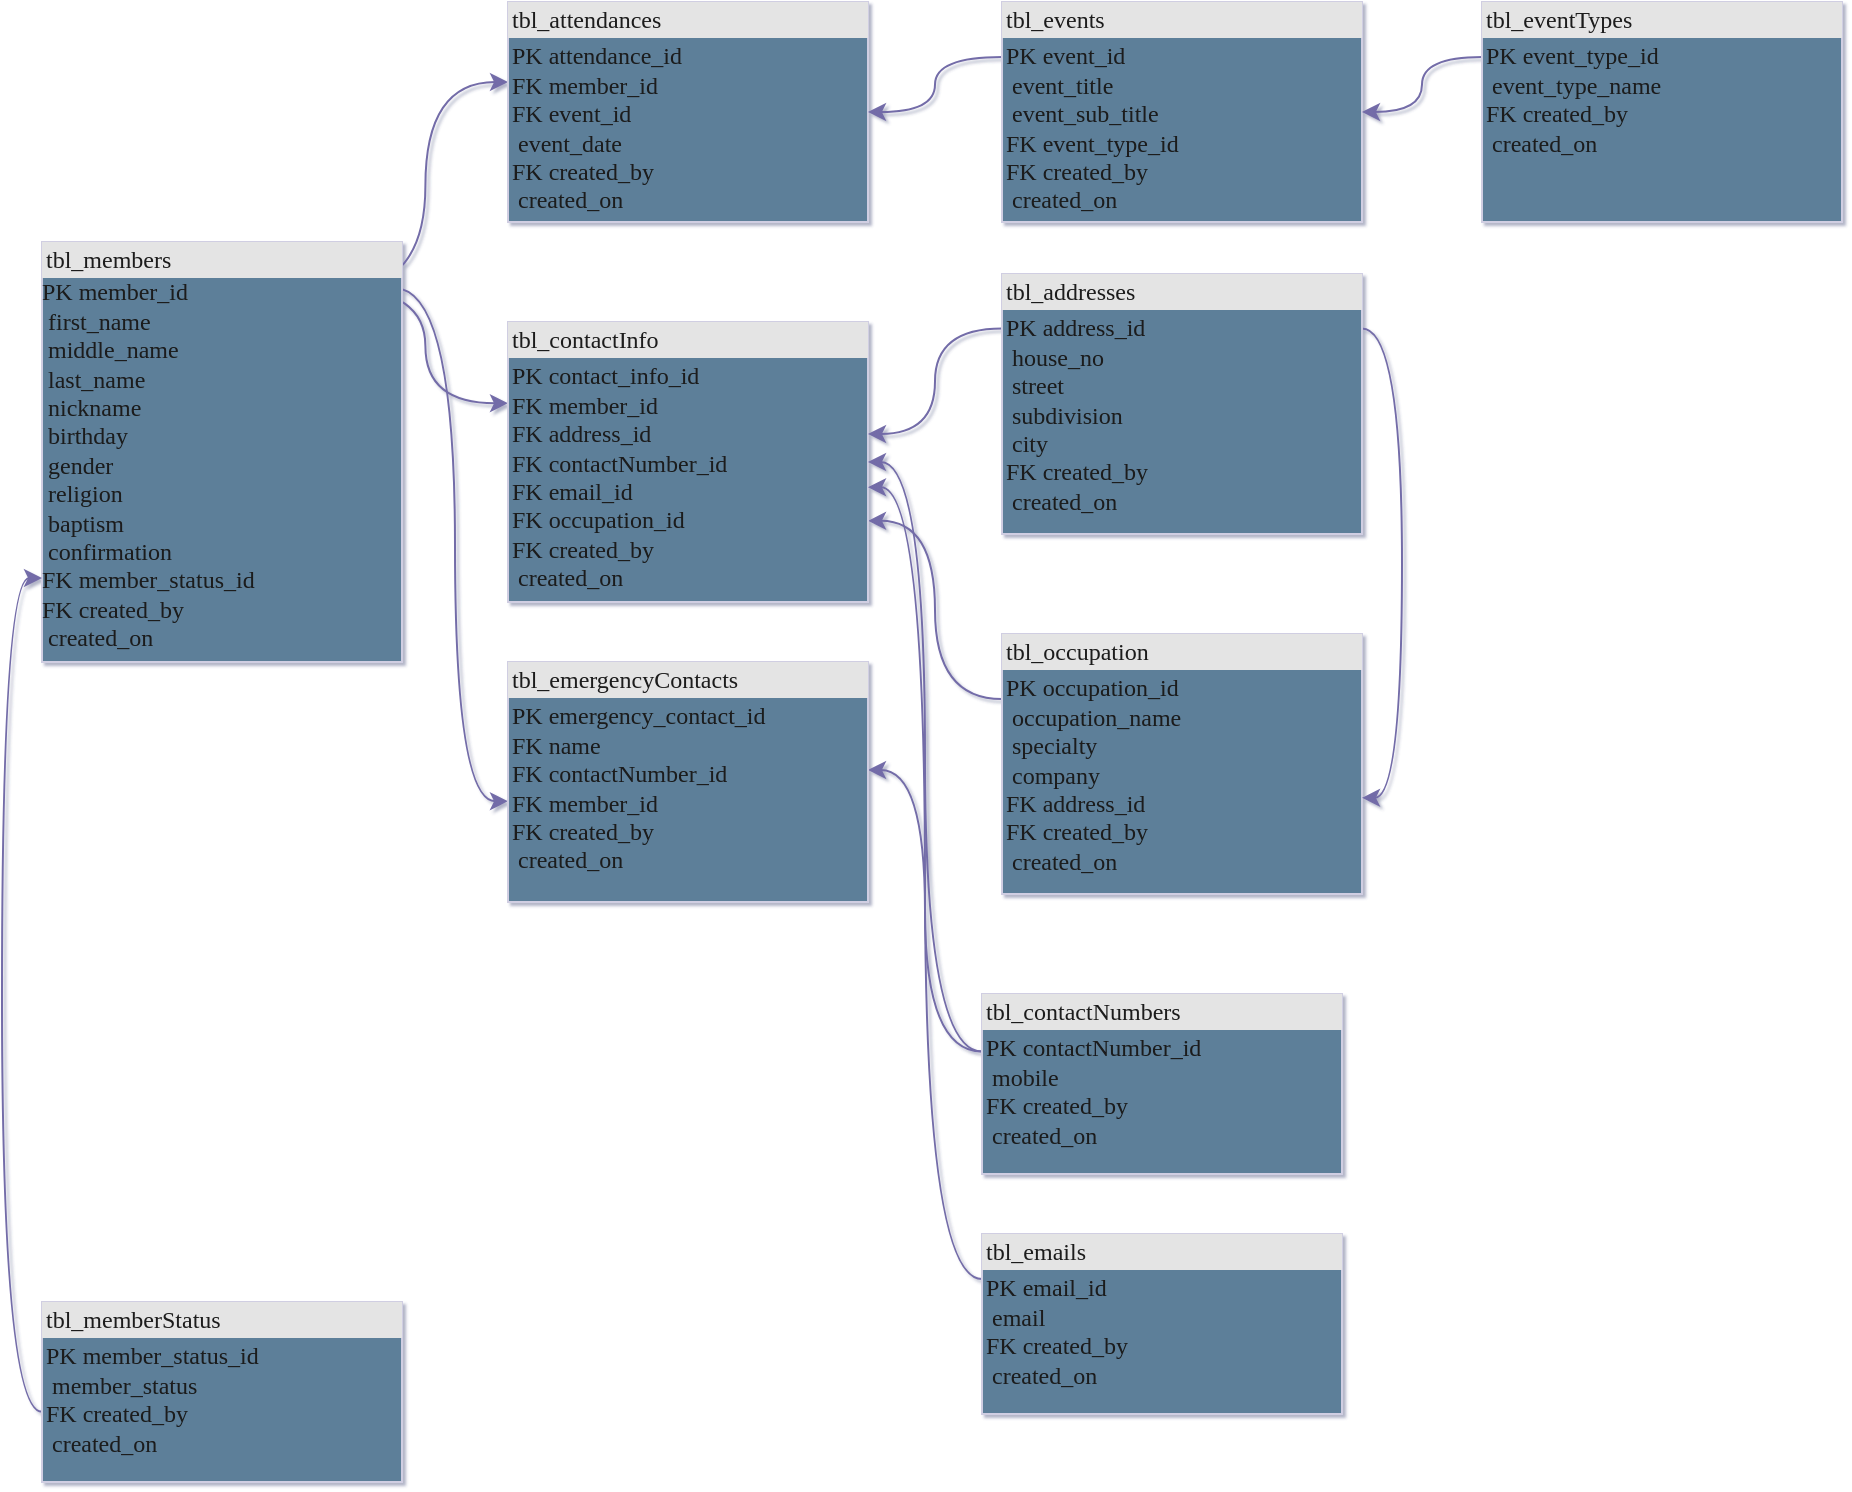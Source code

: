 <mxfile version="21.1.2" type="github">
  <diagram id="MBzh1KAzN3Y1buwNM6IH" name="Page-1">
    <mxGraphModel dx="1620" dy="927" grid="1" gridSize="10" guides="1" tooltips="1" connect="1" arrows="1" fold="1" page="1" pageScale="1" pageWidth="1100" pageHeight="850" background="none" math="0" shadow="1">
      <root>
        <mxCell id="0" />
        <mxCell id="1" parent="0" />
        <mxCell id="3CN4i4FmLzeHz4VsIxxE-7" style="edgeStyle=orthogonalEdgeStyle;rounded=0;orthogonalLoop=1;jettySize=auto;html=1;exitX=0.98;exitY=0.11;exitDx=0;exitDy=0;exitPerimeter=0;entryX=0;entryY=0.364;entryDx=0;entryDy=0;entryPerimeter=0;labelBackgroundColor=none;strokeColor=#736CA8;fontColor=default;curved=1;" parent="1" target="2ed32ef02a7f4228-11" edge="1">
          <mxGeometry relative="1" as="geometry">
            <mxPoint x="189.4" y="183.1" as="sourcePoint" />
          </mxGeometry>
        </mxCell>
        <mxCell id="3CN4i4FmLzeHz4VsIxxE-13" style="edgeStyle=orthogonalEdgeStyle;rounded=0;orthogonalLoop=1;jettySize=auto;html=1;exitX=0.98;exitY=0.11;exitDx=0;exitDy=0;exitPerimeter=0;entryX=0;entryY=0.29;entryDx=0;entryDy=0;entryPerimeter=0;labelBackgroundColor=none;strokeColor=#736CA8;fontColor=default;curved=1;" parent="1" target="2ed32ef02a7f4228-8" edge="1">
          <mxGeometry relative="1" as="geometry">
            <mxPoint x="189.4" y="183.1" as="sourcePoint" />
          </mxGeometry>
        </mxCell>
        <mxCell id="3CN4i4FmLzeHz4VsIxxE-20" style="edgeStyle=orthogonalEdgeStyle;rounded=0;orthogonalLoop=1;jettySize=auto;html=1;exitX=0.98;exitY=0.11;exitDx=0;exitDy=0;exitPerimeter=0;entryX=0;entryY=0.58;entryDx=0;entryDy=0;entryPerimeter=0;labelBackgroundColor=none;strokeColor=#736CA8;fontColor=default;curved=1;" parent="1" source="2ed32ef02a7f4228-1" target="3CN4i4FmLzeHz4VsIxxE-6" edge="1">
          <mxGeometry relative="1" as="geometry" />
        </mxCell>
        <mxCell id="2ed32ef02a7f4228-1" value="&lt;div style=&quot;box-sizing:border-box;width:100%;background:#e4e4e4;padding:2px;&quot;&gt;tbl_members&lt;/div&gt;PK&lt;span style=&quot;white-space: pre;&quot;&gt; &lt;/span&gt;member_id&lt;br&gt;&lt;span style=&quot;white-space: pre;&quot;&gt; &lt;/span&gt;first_name&lt;br&gt;&lt;span style=&quot;white-space: pre;&quot;&gt; &lt;/span&gt;middle_name&lt;br&gt;&lt;span style=&quot;white-space: pre;&quot;&gt; &lt;/span&gt;last_name&lt;br&gt;&lt;span style=&quot;white-space: pre;&quot;&gt; &lt;/span&gt;nickname&lt;br&gt;&lt;span style=&quot;white-space: pre;&quot;&gt; &lt;/span&gt;birthday&lt;br&gt;&lt;span style=&quot;white-space: pre;&quot;&gt; &lt;/span&gt;gender&lt;br&gt;&lt;span style=&quot;white-space: pre;&quot;&gt; &lt;/span&gt;religion&lt;br&gt;&lt;span style=&quot;white-space: pre;&quot;&gt; &lt;/span&gt;baptism&lt;br&gt;&lt;span style=&quot;white-space: pre;&quot;&gt; &lt;/span&gt;confirmation&lt;br&gt;FK&lt;span style=&quot;white-space: pre;&quot;&gt; &lt;/span&gt;member_status_id&lt;br&gt;&lt;span style=&quot;white-space: pre;&quot;&gt;FK&lt;span style=&quot;white-space: pre;&quot;&gt; &lt;/span&gt;created_by&lt;br&gt;&lt;span style=&quot;white-space: pre;&quot;&gt; &lt;/span&gt;created_on &lt;/span&gt;" style="verticalAlign=top;align=left;overflow=fill;html=1;rounded=0;shadow=0;comic=0;labelBackgroundColor=none;strokeWidth=1;fontFamily=Verdana;fontSize=12;points=[[0,0,0,0,0],[0,0.11,0,0,0],[0,0.8,0,0,0],[0,0.88,0,0,0],[0,1,0,0,0],[0.25,0,0,0,0],[0.25,1,0,0,0],[0.5,0,0,0,0],[0.5,1,0,0,0],[0.75,0,0,0,0],[0.75,1,0,0,0],[0.98,0.11,0,0,0],[1,0,0,0,0],[1,0.8,0,0,0],[1,0.88,0,0,0],[1,1,0,0,0]];fillColor=#5D7F99;strokeColor=#D0CEE2;fontColor=#1A1A1A;" parent="1" vertex="1">
          <mxGeometry x="40" y="160" width="180" height="210" as="geometry" />
        </mxCell>
        <mxCell id="3CN4i4FmLzeHz4VsIxxE-18" style="edgeStyle=orthogonalEdgeStyle;rounded=0;orthogonalLoop=1;jettySize=auto;html=1;exitX=0;exitY=0.25;exitDx=0;exitDy=0;entryX=1;entryY=0.71;entryDx=0;entryDy=0;entryPerimeter=0;labelBackgroundColor=none;strokeColor=#736CA8;fontColor=default;curved=1;" parent="1" source="2ed32ef02a7f4228-2" target="2ed32ef02a7f4228-8" edge="1">
          <mxGeometry relative="1" as="geometry" />
        </mxCell>
        <mxCell id="2ed32ef02a7f4228-2" value="&lt;div style=&quot;box-sizing: border-box ; width: 100% ; background: #e4e4e4 ; padding: 2px&quot;&gt;tbl_occupation&lt;/div&gt;&lt;table style=&quot;width: 100% ; font-size: 1em&quot; cellpadding=&quot;2&quot; cellspacing=&quot;0&quot;&gt;&lt;tbody&gt;&lt;tr&gt;&lt;td&gt;PK&lt;span style=&quot;white-space: pre;&quot;&gt; &lt;/span&gt;occupation_id&lt;br&gt;&lt;span style=&quot;white-space: pre;&quot;&gt; &lt;/span&gt;occupation_name&lt;br&gt;&lt;span style=&quot;white-space: pre;&quot;&gt; &lt;/span&gt;specialty&lt;br&gt;&lt;span style=&quot;white-space: pre;&quot;&gt; &lt;/span&gt;company&lt;br&gt;FK&lt;span style=&quot;white-space: pre;&quot;&gt; &lt;/span&gt;address_id&lt;br&gt;FK&lt;span style=&quot;white-space: pre;&quot;&gt; &lt;/span&gt;created_by&lt;br&gt;&lt;span style=&quot;white-space: pre;&quot;&gt; &lt;/span&gt;created_on&lt;br&gt;&lt;/td&gt;&lt;td&gt;&lt;/td&gt;&lt;/tr&gt;&lt;/tbody&gt;&lt;/table&gt;" style="verticalAlign=top;align=left;overflow=fill;html=1;rounded=0;shadow=0;comic=0;labelBackgroundColor=none;strokeWidth=1;fontFamily=Verdana;fontSize=12;fillColor=#5D7F99;strokeColor=#D0CEE2;fontColor=#1A1A1A;" parent="1" vertex="1">
          <mxGeometry x="520" y="356" width="180" height="130" as="geometry" />
        </mxCell>
        <mxCell id="3CN4i4FmLzeHz4VsIxxE-8" style="edgeStyle=orthogonalEdgeStyle;rounded=0;orthogonalLoop=1;jettySize=auto;html=1;exitX=0;exitY=0.61;exitDx=0;exitDy=0;exitPerimeter=0;entryX=0;entryY=0.8;entryDx=0;entryDy=0;entryPerimeter=0;labelBackgroundColor=none;strokeColor=#736CA8;fontColor=default;curved=1;" parent="1" source="2ed32ef02a7f4228-5" target="2ed32ef02a7f4228-1" edge="1">
          <mxGeometry relative="1" as="geometry" />
        </mxCell>
        <mxCell id="2ed32ef02a7f4228-5" value="&lt;div style=&quot;box-sizing:border-box;width:100%;background:#e4e4e4;padding:2px;&quot;&gt;tbl_memberStatus&lt;/div&gt;&lt;table style=&quot;width:100%;font-size:1em;&quot; cellpadding=&quot;2&quot; cellspacing=&quot;0&quot;&gt;&lt;tbody&gt;&lt;tr&gt;&lt;td&gt;PK&lt;span style=&quot;white-space: pre;&quot;&gt; &lt;/span&gt;member_status_id&lt;br&gt;&lt;span style=&quot;white-space: pre;&quot;&gt; &lt;/span&gt;member_status&lt;br&gt;FK&lt;span style=&quot;white-space: pre;&quot;&gt; &lt;/span&gt;created_by&lt;br&gt;&lt;span style=&quot;white-space: pre;&quot;&gt; &lt;/span&gt;created_on&lt;br&gt;&lt;/td&gt;&lt;td&gt;&lt;/td&gt;&lt;/tr&gt;&lt;/tbody&gt;&lt;/table&gt;" style="verticalAlign=top;align=left;overflow=fill;html=1;rounded=0;shadow=0;comic=0;labelBackgroundColor=none;strokeWidth=1;fontFamily=Verdana;fontSize=12;points=[[0,0,0,0,0],[0,0.28,0,0,0],[0,0.61,0,0,0],[0,0.75,0,0,0],[0,1,0,0,0],[0.25,0,0,0,0],[0.25,1,0,0,0],[0.5,0,0,0,0],[0.5,1,0,0,0],[0.75,0,0,0,0],[0.75,1,0,0,0],[1,0,0,0,0],[1,0.25,0,0,0],[1,0.61,0,0,0],[1,0.75,0,0,0],[1,1,0,0,0]];fillColor=#5D7F99;strokeColor=#D0CEE2;fontColor=#1A1A1A;" parent="1" vertex="1">
          <mxGeometry x="40" y="690" width="180" height="90" as="geometry" />
        </mxCell>
        <mxCell id="2ed32ef02a7f4228-8" value="&lt;div style=&quot;box-sizing: border-box ; width: 100% ; background: #e4e4e4 ; padding: 2px&quot;&gt;tbl_contactInfo&lt;/div&gt;&lt;table style=&quot;width: 100% ; font-size: 1em&quot; cellpadding=&quot;2&quot; cellspacing=&quot;0&quot;&gt;&lt;tbody&gt;&lt;tr&gt;&lt;td&gt;PK&lt;span style=&quot;white-space: pre;&quot;&gt; &lt;/span&gt;contact_info_id&lt;br&gt;FK&lt;span style=&quot;white-space: pre;&quot;&gt; &lt;/span&gt;member_id&lt;br&gt;FK&lt;span style=&quot;white-space: pre;&quot;&gt; &lt;/span&gt;address_id&lt;br&gt;FK&lt;span style=&quot;white-space: pre;&quot;&gt; &lt;/span&gt;contactNumber_id&lt;br&gt;FK&lt;span style=&quot;white-space: pre;&quot;&gt; &lt;/span&gt;email_id&lt;br&gt;FK&lt;span style=&quot;white-space: pre;&quot;&gt; &lt;/span&gt;occupation_id&lt;br&gt;FK&lt;span style=&quot;white-space: pre;&quot;&gt; &lt;/span&gt;created_by&lt;br&gt;&lt;span style=&quot;white-space: pre;&quot;&gt; &lt;/span&gt;created_on&lt;br&gt;&lt;/td&gt;&lt;td&gt;&lt;/td&gt;&lt;/tr&gt;&lt;/tbody&gt;&lt;/table&gt;" style="verticalAlign=top;align=left;overflow=fill;html=1;rounded=0;shadow=0;comic=0;labelBackgroundColor=none;strokeWidth=1;fontFamily=Verdana;fontSize=12;points=[[0,0,0,0,0],[0,0.2,0,0,0],[0,0.29,0,0,0],[0,0.4,0,0,0],[0,0.5,0,0,0],[0,0.59,0,0,0],[0,0.71,0,0,0],[0,0.82,0,0,0],[0,1,0,0,0],[0.25,0,0,0,0],[0.25,1,0,0,0],[0.5,0,0,0,0],[0.5,1,0,0,0],[0.75,0,0,0,0],[0.75,1,0,0,0],[1,0,0,0,0],[1,0.2,0,0,0],[1,0.29,0,0,0],[1,0.4,0,0,0],[1,0.5,0,0,0],[1,0.59,0,0,0],[1,0.71,0,0,0],[1,0.82,0,0,0],[1,1,0,0,0]];fillColor=#5D7F99;strokeColor=#D0CEE2;fontColor=#1A1A1A;" parent="1" vertex="1">
          <mxGeometry x="273" y="200" width="180" height="140" as="geometry" />
        </mxCell>
        <mxCell id="2ed32ef02a7f4228-11" value="&lt;div style=&quot;box-sizing:border-box;width:100%;background:#e4e4e4;padding:2px;&quot;&gt;tbl_attendances&lt;/div&gt;&lt;table style=&quot;width:100%;font-size:1em;&quot; cellpadding=&quot;2&quot; cellspacing=&quot;0&quot;&gt;&lt;tbody&gt;&lt;tr&gt;&lt;td&gt;PK&lt;span style=&quot;white-space: pre;&quot;&gt; &lt;/span&gt;attendance_id&lt;br&gt;FK&lt;span style=&quot;white-space: pre;&quot;&gt; &lt;/span&gt;member_id&lt;br&gt;FK&lt;span style=&quot;white-space: pre;&quot;&gt; &lt;/span&gt;event_id&lt;br&gt;&lt;span style=&quot;white-space: pre;&quot;&gt; &lt;/span&gt;event_date&lt;br&gt;FK&lt;span style=&quot;white-space: pre;&quot;&gt; &lt;/span&gt;created_by&lt;br&gt;&lt;span style=&quot;white-space: pre;&quot;&gt; &lt;/span&gt;created_on&lt;br&gt;&lt;/td&gt;&lt;td&gt;&lt;/td&gt;&lt;/tr&gt;&lt;/tbody&gt;&lt;/table&gt;" style="verticalAlign=top;align=left;overflow=fill;html=1;rounded=0;shadow=0;comic=0;labelBackgroundColor=none;strokeWidth=1;fontFamily=Verdana;fontSize=12;fillColor=#5D7F99;strokeColor=#D0CEE2;fontColor=#1A1A1A;" parent="1" vertex="1">
          <mxGeometry x="273" y="40" width="180" height="110" as="geometry" />
        </mxCell>
        <mxCell id="3CN4i4FmLzeHz4VsIxxE-11" style="edgeStyle=orthogonalEdgeStyle;rounded=0;orthogonalLoop=1;jettySize=auto;html=1;exitX=0;exitY=0.25;exitDx=0;exitDy=0;labelBackgroundColor=none;strokeColor=#736CA8;fontColor=default;curved=1;" parent="1" source="3CN4i4FmLzeHz4VsIxxE-1" target="2ed32ef02a7f4228-11" edge="1">
          <mxGeometry relative="1" as="geometry" />
        </mxCell>
        <mxCell id="3CN4i4FmLzeHz4VsIxxE-1" value="&lt;div style=&quot;box-sizing:border-box;width:100%;background:#e4e4e4;padding:2px;&quot;&gt;tbl_events&lt;/div&gt;&lt;table style=&quot;width:100%;font-size:1em;&quot; cellpadding=&quot;2&quot; cellspacing=&quot;0&quot;&gt;&lt;tbody&gt;&lt;tr&gt;&lt;td&gt;PK&lt;span style=&quot;white-space: pre;&quot;&gt; &lt;/span&gt;event_id&lt;br&gt;&lt;span style=&quot;white-space: pre;&quot;&gt; &lt;/span&gt;event_title&lt;br&gt;&lt;span style=&quot;white-space: pre;&quot;&gt; &lt;/span&gt;event_sub_title&lt;br&gt;FK&lt;span style=&quot;white-space: pre;&quot;&gt; &lt;/span&gt;event_type_id&lt;br&gt;FK&lt;span style=&quot;white-space: pre;&quot;&gt; &lt;/span&gt;created_by&lt;br&gt;&lt;span style=&quot;white-space: pre;&quot;&gt; &lt;/span&gt;created_on&lt;br&gt;&lt;/td&gt;&lt;td&gt;&lt;/td&gt;&lt;/tr&gt;&lt;/tbody&gt;&lt;/table&gt;" style="verticalAlign=top;align=left;overflow=fill;html=1;rounded=0;shadow=0;comic=0;labelBackgroundColor=none;strokeWidth=1;fontFamily=Verdana;fontSize=12;fillColor=#5D7F99;strokeColor=#D0CEE2;fontColor=#1A1A1A;" parent="1" vertex="1">
          <mxGeometry x="520" y="40" width="180" height="110" as="geometry" />
        </mxCell>
        <mxCell id="3CN4i4FmLzeHz4VsIxxE-12" style="edgeStyle=orthogonalEdgeStyle;rounded=0;orthogonalLoop=1;jettySize=auto;html=1;exitX=0;exitY=0.25;exitDx=0;exitDy=0;labelBackgroundColor=none;strokeColor=#736CA8;fontColor=default;curved=1;" parent="1" source="3CN4i4FmLzeHz4VsIxxE-2" target="3CN4i4FmLzeHz4VsIxxE-1" edge="1">
          <mxGeometry relative="1" as="geometry" />
        </mxCell>
        <mxCell id="3CN4i4FmLzeHz4VsIxxE-2" value="&lt;div style=&quot;box-sizing:border-box;width:100%;background:#e4e4e4;padding:2px;&quot;&gt;tbl_eventTypes&lt;/div&gt;&lt;table style=&quot;width:100%;font-size:1em;&quot; cellpadding=&quot;2&quot; cellspacing=&quot;0&quot;&gt;&lt;tbody&gt;&lt;tr&gt;&lt;td&gt;PK&lt;span style=&quot;white-space: pre;&quot;&gt; &lt;/span&gt;event_type_id&lt;br&gt;&lt;span style=&quot;white-space: pre;&quot;&gt; &lt;/span&gt;event_type_name&lt;br&gt;FK&lt;span style=&quot;white-space: pre;&quot;&gt; &lt;/span&gt;created_by&lt;br&gt;&lt;span style=&quot;white-space: pre;&quot;&gt; &lt;/span&gt;created_on&lt;br&gt;&lt;/td&gt;&lt;td&gt;&lt;/td&gt;&lt;/tr&gt;&lt;/tbody&gt;&lt;/table&gt;" style="verticalAlign=top;align=left;overflow=fill;html=1;rounded=0;shadow=0;comic=0;labelBackgroundColor=none;strokeWidth=1;fontFamily=Verdana;fontSize=12;fillColor=#5D7F99;strokeColor=#D0CEE2;fontColor=#1A1A1A;" parent="1" vertex="1">
          <mxGeometry x="760" y="40" width="180" height="110" as="geometry" />
        </mxCell>
        <mxCell id="3CN4i4FmLzeHz4VsIxxE-14" style="edgeStyle=orthogonalEdgeStyle;rounded=0;orthogonalLoop=1;jettySize=auto;html=1;exitX=0;exitY=0.21;exitDx=0;exitDy=0;exitPerimeter=0;entryX=1;entryY=0.4;entryDx=0;entryDy=0;entryPerimeter=0;labelBackgroundColor=none;strokeColor=#736CA8;fontColor=default;curved=1;" parent="1" source="3CN4i4FmLzeHz4VsIxxE-3" target="2ed32ef02a7f4228-8" edge="1">
          <mxGeometry relative="1" as="geometry" />
        </mxCell>
        <mxCell id="3CN4i4FmLzeHz4VsIxxE-17" style="edgeStyle=orthogonalEdgeStyle;rounded=0;orthogonalLoop=1;jettySize=auto;html=1;exitX=1;exitY=0.21;exitDx=0;exitDy=0;exitPerimeter=0;entryX=1;entryY=0.63;entryDx=0;entryDy=0;entryPerimeter=0;labelBackgroundColor=none;strokeColor=#736CA8;fontColor=default;curved=1;" parent="1" source="3CN4i4FmLzeHz4VsIxxE-3" target="2ed32ef02a7f4228-2" edge="1">
          <mxGeometry relative="1" as="geometry" />
        </mxCell>
        <mxCell id="3CN4i4FmLzeHz4VsIxxE-3" value="&lt;div style=&quot;box-sizing: border-box ; width: 100% ; background: #e4e4e4 ; padding: 2px&quot;&gt;tbl_addresses&lt;/div&gt;&lt;table style=&quot;width: 100% ; font-size: 1em&quot; cellpadding=&quot;2&quot; cellspacing=&quot;0&quot;&gt;&lt;tbody&gt;&lt;tr&gt;&lt;td&gt;PK&lt;span style=&quot;white-space: pre;&quot;&gt; &lt;/span&gt;address_id&lt;br&gt;&lt;span style=&quot;white-space: pre;&quot;&gt; &lt;/span&gt;house_no&lt;br&gt;&lt;span style=&quot;white-space: pre;&quot;&gt; &lt;/span&gt;street&lt;br&gt;&lt;span style=&quot;white-space: pre;&quot;&gt; &lt;/span&gt;subdivision&lt;br&gt;&lt;span style=&quot;white-space: pre;&quot;&gt; &lt;/span&gt;city&lt;br&gt;FK&lt;span style=&quot;white-space: pre;&quot;&gt; &lt;/span&gt;created_by&lt;br&gt;&lt;span style=&quot;white-space: pre;&quot;&gt; &lt;/span&gt;created_on&lt;br&gt;&lt;/td&gt;&lt;td&gt;&lt;/td&gt;&lt;/tr&gt;&lt;/tbody&gt;&lt;/table&gt;" style="verticalAlign=top;align=left;overflow=fill;html=1;rounded=0;shadow=0;comic=0;labelBackgroundColor=none;strokeWidth=1;fontFamily=Verdana;fontSize=12;points=[[0,0,0,0,0],[0,0.21,0,0,0],[0,0.5,0,0,0],[0,0.75,0,0,0],[0,1,0,0,0],[0.25,0,0,0,0],[0.25,1,0,0,0],[0.5,0,0,0,0],[0.5,1,0,0,0],[0.75,0,0,0,0],[0.75,1,0,0,0],[1,0,0,0,0],[1,0.21,0,0,0],[1,0.5,0,0,0],[1,0.75,0,0,0],[1,1,0,0,0]];fillColor=#5D7F99;strokeColor=#D0CEE2;fontColor=#1A1A1A;" parent="1" vertex="1">
          <mxGeometry x="520" y="176" width="180" height="130" as="geometry" />
        </mxCell>
        <mxCell id="3CN4i4FmLzeHz4VsIxxE-16" style="edgeStyle=orthogonalEdgeStyle;rounded=0;orthogonalLoop=1;jettySize=auto;html=1;exitX=0;exitY=0.25;exitDx=0;exitDy=0;entryX=1;entryY=0.59;entryDx=0;entryDy=0;entryPerimeter=0;labelBackgroundColor=none;strokeColor=#736CA8;fontColor=default;curved=1;" parent="1" source="3CN4i4FmLzeHz4VsIxxE-4" target="2ed32ef02a7f4228-8" edge="1">
          <mxGeometry relative="1" as="geometry" />
        </mxCell>
        <mxCell id="3CN4i4FmLzeHz4VsIxxE-4" value="&lt;div style=&quot;box-sizing: border-box ; width: 100% ; background: #e4e4e4 ; padding: 2px&quot;&gt;tbl_emails&lt;/div&gt;&lt;table style=&quot;width: 100% ; font-size: 1em&quot; cellpadding=&quot;2&quot; cellspacing=&quot;0&quot;&gt;&lt;tbody&gt;&lt;tr&gt;&lt;td&gt;PK&lt;span style=&quot;white-space: pre;&quot;&gt; &lt;/span&gt;email_id&lt;br&gt;&lt;span style=&quot;white-space: pre;&quot;&gt; &lt;/span&gt;email&lt;br&gt;FK&lt;span style=&quot;white-space: pre;&quot;&gt; &lt;/span&gt;created_by&lt;br&gt;&lt;span style=&quot;white-space: pre;&quot;&gt; &lt;/span&gt;created_on&lt;br&gt;&lt;/td&gt;&lt;td&gt;&lt;/td&gt;&lt;/tr&gt;&lt;/tbody&gt;&lt;/table&gt;" style="verticalAlign=top;align=left;overflow=fill;html=1;rounded=0;shadow=0;comic=0;labelBackgroundColor=none;strokeWidth=1;fontFamily=Verdana;fontSize=12;fillColor=#5D7F99;strokeColor=#D0CEE2;fontColor=#1A1A1A;" parent="1" vertex="1">
          <mxGeometry x="510" y="656" width="180" height="90" as="geometry" />
        </mxCell>
        <mxCell id="3CN4i4FmLzeHz4VsIxxE-15" style="edgeStyle=orthogonalEdgeStyle;rounded=0;orthogonalLoop=1;jettySize=auto;html=1;exitX=0;exitY=0.32;exitDx=0;exitDy=0;exitPerimeter=0;entryX=1;entryY=0.5;entryDx=0;entryDy=0;entryPerimeter=0;labelBackgroundColor=none;strokeColor=#736CA8;fontColor=default;curved=1;" parent="1" source="3CN4i4FmLzeHz4VsIxxE-5" target="2ed32ef02a7f4228-8" edge="1">
          <mxGeometry relative="1" as="geometry" />
        </mxCell>
        <mxCell id="3CN4i4FmLzeHz4VsIxxE-21" style="edgeStyle=orthogonalEdgeStyle;rounded=0;orthogonalLoop=1;jettySize=auto;html=1;exitX=0;exitY=0.32;exitDx=0;exitDy=0;exitPerimeter=0;entryX=1;entryY=0.45;entryDx=0;entryDy=0;entryPerimeter=0;labelBackgroundColor=none;strokeColor=#736CA8;fontColor=default;curved=1;" parent="1" source="3CN4i4FmLzeHz4VsIxxE-5" target="3CN4i4FmLzeHz4VsIxxE-6" edge="1">
          <mxGeometry relative="1" as="geometry" />
        </mxCell>
        <mxCell id="3CN4i4FmLzeHz4VsIxxE-5" value="&lt;div style=&quot;box-sizing: border-box ; width: 100% ; background: #e4e4e4 ; padding: 2px&quot;&gt;tbl_contactNumbers&lt;/div&gt;&lt;table style=&quot;width: 100% ; font-size: 1em&quot; cellpadding=&quot;2&quot; cellspacing=&quot;0&quot;&gt;&lt;tbody&gt;&lt;tr&gt;&lt;td&gt;PK&lt;span style=&quot;white-space: pre;&quot;&gt; &lt;/span&gt;contactNumber_id&lt;br&gt;&lt;span style=&quot;white-space: pre;&quot;&gt; &lt;/span&gt;mobile&lt;br&gt;FK&lt;span style=&quot;white-space: pre;&quot;&gt; &lt;/span&gt;created_by&lt;br&gt;&lt;span style=&quot;white-space: pre;&quot;&gt; &lt;/span&gt;created_on&lt;br&gt;&lt;/td&gt;&lt;td&gt;&lt;/td&gt;&lt;/tr&gt;&lt;/tbody&gt;&lt;/table&gt;" style="verticalAlign=top;align=left;overflow=fill;html=1;rounded=0;shadow=0;comic=0;labelBackgroundColor=none;strokeWidth=1;fontFamily=Verdana;fontSize=12;points=[[0,0,0,0,0],[0,0.32,0,0,0],[0,0.6,0,0,0],[0,0.75,0,0,0],[0,1,0,0,0],[0.25,0,0,0,0],[0.25,1,0,0,0],[0.5,0,0,0,0],[0.5,1,0,0,0],[0.75,0,0,0,0],[0.75,1,0,0,0],[1,0,0,0,0],[1,0.29,0,0,0],[1,0.6,0,0,0],[1,0.75,0,0,0],[1,1,0,0,0]];fillColor=#5D7F99;strokeColor=#D0CEE2;fontColor=#1A1A1A;" parent="1" vertex="1">
          <mxGeometry x="510" y="536" width="180" height="90" as="geometry" />
        </mxCell>
        <mxCell id="3CN4i4FmLzeHz4VsIxxE-6" value="&lt;div style=&quot;box-sizing: border-box ; width: 100% ; background: #e4e4e4 ; padding: 2px&quot;&gt;tbl_emergencyContacts&lt;/div&gt;&lt;table style=&quot;width: 100% ; font-size: 1em&quot; cellpadding=&quot;2&quot; cellspacing=&quot;0&quot;&gt;&lt;tbody&gt;&lt;tr&gt;&lt;td&gt;PK&lt;span style=&quot;white-space: pre;&quot;&gt; &lt;/span&gt;emergency_contact_id&lt;br&gt;FK&lt;span style=&quot;white-space: pre;&quot;&gt; &lt;/span&gt;name&lt;br&gt;FK&lt;span style=&quot;white-space: pre;&quot;&gt; &lt;/span&gt;contactNumber_id&lt;br&gt;FK&lt;span style=&quot;white-space: pre;&quot;&gt; &lt;/span&gt;member_id&lt;br&gt;FK&lt;span style=&quot;white-space: pre;&quot;&gt; &lt;/span&gt;created_by&lt;br&gt;&lt;span style=&quot;white-space: pre;&quot;&gt; &lt;/span&gt;created_on&lt;br&gt;&lt;/td&gt;&lt;td&gt;&lt;/td&gt;&lt;/tr&gt;&lt;/tbody&gt;&lt;/table&gt;" style="verticalAlign=top;align=left;overflow=fill;html=1;rounded=0;shadow=0;comic=0;labelBackgroundColor=none;strokeWidth=1;fontFamily=Verdana;fontSize=12;points=[[0,0,0,0,0],[0,0.2,0,0,0],[0,0.34,0,0,0],[0,0.45,0,0,0],[0,0.58,0,0,0],[0,0.7,0,0,0],[0,1,0,0,0],[0.25,0,0,0,0],[0.25,1,0,0,0],[0.5,0,0,0,0],[0.5,1,0,0,0],[0.75,0,0,0,0],[0.75,1,0,0,0],[1,0,0,0,0],[1,0.2,0,0,0],[1,0.34,0,0,0],[1,0.45,0,0,0],[1,0.58,0,0,0],[1,0.7,0,0,0],[1,1,0,0,0]];fillColor=#5D7F99;strokeColor=#D0CEE2;fontColor=#1A1A1A;" parent="1" vertex="1">
          <mxGeometry x="273" y="370" width="180" height="120" as="geometry" />
        </mxCell>
      </root>
    </mxGraphModel>
  </diagram>
</mxfile>
